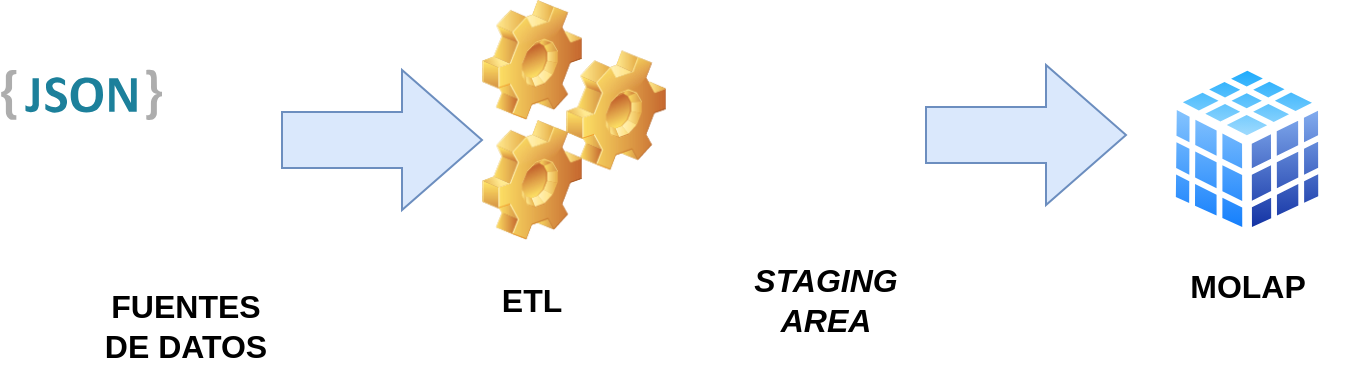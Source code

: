 <mxfile version="13.6.5" type="github"><diagram id="BKFkB5yQy94NuAAvEr0u" name="Page-1"><mxGraphModel dx="1371" dy="775" grid="1" gridSize="10" guides="1" tooltips="1" connect="1" arrows="1" fold="1" page="1" pageScale="1" pageWidth="1169" pageHeight="827" math="0" shadow="0"><root><mxCell id="0"/><mxCell id="1" parent="0"/><mxCell id="M7WI6XFJ0HdJCQwGHW7W-1" value="" style="shape=image;html=1;verticalAlign=top;verticalLabelPosition=bottom;labelBackgroundColor=#ffffff;imageAspect=0;aspect=fixed;image=https://cdn2.iconfinder.com/data/icons/file-formats-10/614/20_-_CSV-128.png" vertex="1" parent="1"><mxGeometry x="52.0" y="215.2" width="78" height="78" as="geometry"/></mxCell><mxCell id="M7WI6XFJ0HdJCQwGHW7W-2" value="" style="shape=image;html=1;verticalAlign=top;verticalLabelPosition=bottom;labelBackgroundColor=#ffffff;imageAspect=0;aspect=fixed;image=https://cdn4.iconfinder.com/data/icons/documents-42/512/document_file_paper_page-21-128.png" vertex="1" parent="1"><mxGeometry x="130" y="225.2" width="58" height="58" as="geometry"/></mxCell><mxCell id="M7WI6XFJ0HdJCQwGHW7W-3" value="" style="dashed=0;outlineConnect=0;html=1;align=center;labelPosition=center;verticalLabelPosition=bottom;verticalAlign=top;shape=mxgraph.weblogos.json_2" vertex="1" parent="1"><mxGeometry x="47.6" y="174.8" width="80.4" height="25.2" as="geometry"/></mxCell><mxCell id="M7WI6XFJ0HdJCQwGHW7W-4" value="" style="shape=image;html=1;verticalAlign=top;verticalLabelPosition=bottom;labelBackgroundColor=#ffffff;imageAspect=0;aspect=fixed;image=https://cdn4.iconfinder.com/data/icons/documents-42/512/document_file_paper_page-28-128.png" vertex="1" parent="1"><mxGeometry x="128" y="140" width="60" height="60" as="geometry"/></mxCell><mxCell id="M7WI6XFJ0HdJCQwGHW7W-5" value="" style="html=1;shadow=0;dashed=0;align=center;verticalAlign=middle;shape=mxgraph.arrows2.arrow;dy=0.6;dx=40;notch=0;fillColor=#dae8fc;strokeColor=#6c8ebf;" vertex="1" parent="1"><mxGeometry x="188" y="175" width="100" height="70" as="geometry"/></mxCell><mxCell id="M7WI6XFJ0HdJCQwGHW7W-6" value="" style="aspect=fixed;perimeter=ellipsePerimeter;html=1;align=center;shadow=0;dashed=0;spacingTop=3;image;image=img/lib/active_directory/database_cube.svg;" vertex="1" parent="1"><mxGeometry x="630" y="170" width="81" height="90" as="geometry"/></mxCell><mxCell id="M7WI6XFJ0HdJCQwGHW7W-7" value="" style="shape=image;html=1;verticalAlign=top;verticalLabelPosition=bottom;labelBackgroundColor=#ffffff;imageAspect=0;aspect=fixed;image=https://cdn3.iconfinder.com/data/icons/linecons-free-vector-icons-pack/32/data-128.png;strokeColor=#4C0099;strokeWidth=4;fillColor=none;" vertex="1" parent="1"><mxGeometry x="420" y="170" width="75" height="75" as="geometry"/></mxCell><mxCell id="M7WI6XFJ0HdJCQwGHW7W-8" value="FUENTES DE DATOS" style="text;html=1;strokeColor=none;fillColor=none;align=center;verticalAlign=middle;whiteSpace=wrap;rounded=0;fontSize=16;fontStyle=1" vertex="1" parent="1"><mxGeometry x="90" y="293.2" width="100" height="20" as="geometry"/></mxCell><mxCell id="M7WI6XFJ0HdJCQwGHW7W-9" value="" style="shape=image;html=1;verticalLabelPosition=bottom;labelBackgroundColor=#ffffff;verticalAlign=top;imageAspect=0;image=img/clipart/Gear_128x128.png;strokeColor=#FF0000;strokeWidth=2;fillColor=#0000CC;fontSize=18;fontColor=#000000;" vertex="1" parent="1"><mxGeometry x="288" y="140" width="50" height="60" as="geometry"/></mxCell><mxCell id="M7WI6XFJ0HdJCQwGHW7W-10" value="" style="shape=image;html=1;verticalLabelPosition=bottom;labelBackgroundColor=#ffffff;verticalAlign=top;imageAspect=0;image=img/clipart/Gear_128x128.png;strokeColor=#FF0000;strokeWidth=2;fillColor=#0000CC;fontSize=18;fontColor=#000000;" vertex="1" parent="1"><mxGeometry x="330" y="165.2" width="50" height="60" as="geometry"/></mxCell><mxCell id="M7WI6XFJ0HdJCQwGHW7W-11" value="" style="shape=image;html=1;verticalLabelPosition=bottom;labelBackgroundColor=#ffffff;verticalAlign=top;imageAspect=0;image=img/clipart/Gear_128x128.png;strokeColor=#FF0000;strokeWidth=2;fillColor=#0000CC;fontSize=18;fontColor=#000000;" vertex="1" parent="1"><mxGeometry x="288" y="200" width="50" height="60" as="geometry"/></mxCell><mxCell id="M7WI6XFJ0HdJCQwGHW7W-12" value="ETL" style="text;html=1;strokeColor=none;fillColor=none;align=center;verticalAlign=middle;whiteSpace=wrap;rounded=0;fontSize=16;fontStyle=1" vertex="1" parent="1"><mxGeometry x="263" y="280" width="100" height="20" as="geometry"/></mxCell><mxCell id="M7WI6XFJ0HdJCQwGHW7W-13" value="" style="html=1;shadow=0;dashed=0;align=center;verticalAlign=middle;shape=mxgraph.arrows2.arrow;dy=0.6;dx=40;notch=0;fillColor=#dae8fc;strokeColor=#6c8ebf;" vertex="1" parent="1"><mxGeometry x="510" y="172.5" width="100" height="70" as="geometry"/></mxCell><mxCell id="M7WI6XFJ0HdJCQwGHW7W-14" style="edgeStyle=orthogonalEdgeStyle;rounded=0;orthogonalLoop=1;jettySize=auto;html=1;exitX=0.5;exitY=1;exitDx=0;exitDy=0;fontSize=16;" edge="1" parent="1" source="M7WI6XFJ0HdJCQwGHW7W-12" target="M7WI6XFJ0HdJCQwGHW7W-12"><mxGeometry relative="1" as="geometry"/></mxCell><mxCell id="M7WI6XFJ0HdJCQwGHW7W-15" value="&lt;i&gt;STAGING AREA&lt;/i&gt;" style="text;html=1;strokeColor=none;fillColor=none;align=center;verticalAlign=middle;whiteSpace=wrap;rounded=0;fontSize=16;fontStyle=1" vertex="1" parent="1"><mxGeometry x="410" y="280" width="100" height="20" as="geometry"/></mxCell><mxCell id="M7WI6XFJ0HdJCQwGHW7W-16" value="MOLAP" style="text;html=1;strokeColor=none;fillColor=none;align=center;verticalAlign=middle;whiteSpace=wrap;rounded=0;fontSize=16;fontStyle=1" vertex="1" parent="1"><mxGeometry x="620.5" y="273.2" width="100" height="20" as="geometry"/></mxCell></root></mxGraphModel></diagram></mxfile>